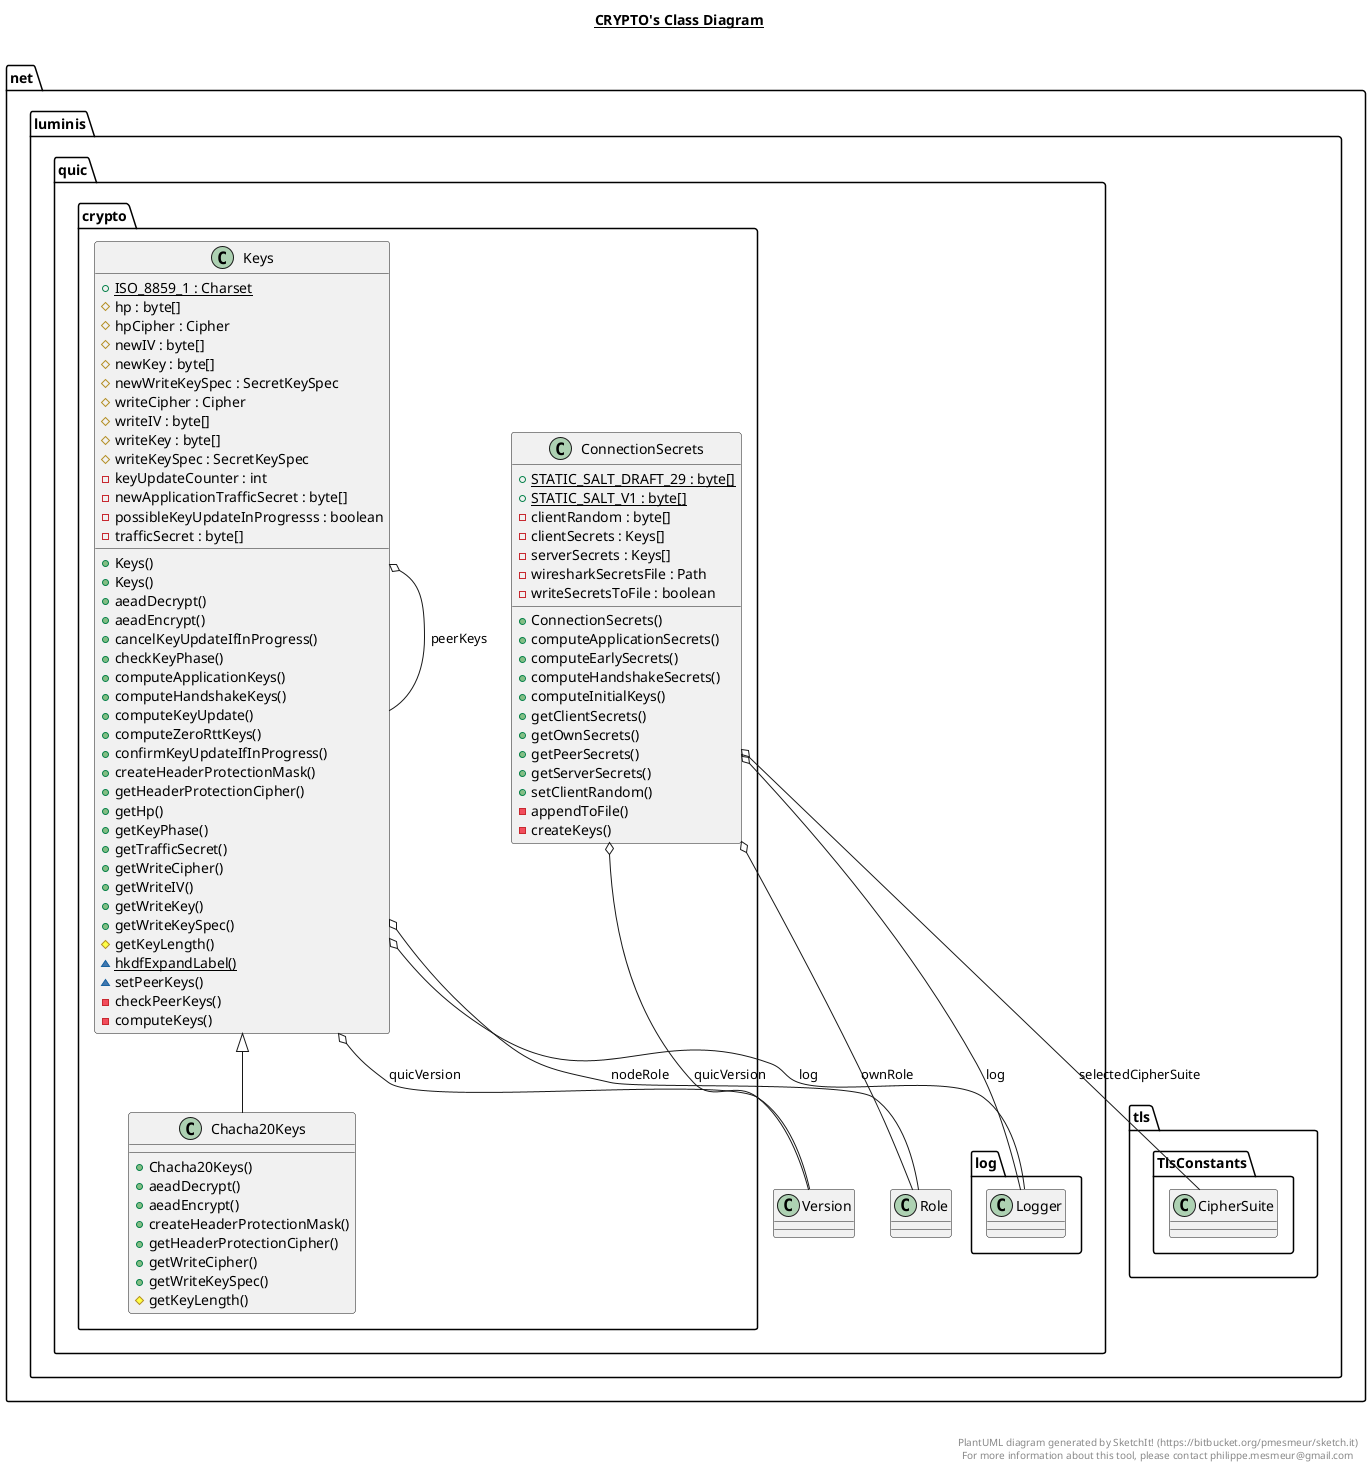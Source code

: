 @startuml

title __CRYPTO's Class Diagram__\n

  namespace net.luminis.quic {
    namespace crypto {
      class net.luminis.quic.crypto.Chacha20Keys {
          + Chacha20Keys()
          + aeadDecrypt()
          + aeadEncrypt()
          + createHeaderProtectionMask()
          + getHeaderProtectionCipher()
          + getWriteCipher()
          + getWriteKeySpec()
          # getKeyLength()
      }
    }
  }
  

  namespace net.luminis.quic {
    namespace crypto {
      class net.luminis.quic.crypto.ConnectionSecrets {
          {static} + STATIC_SALT_DRAFT_29 : byte[]
          {static} + STATIC_SALT_V1 : byte[]
          - clientRandom : byte[]
          - clientSecrets : Keys[]
          - serverSecrets : Keys[]
          - wiresharkSecretsFile : Path
          - writeSecretsToFile : boolean
          + ConnectionSecrets()
          + computeApplicationSecrets()
          + computeEarlySecrets()
          + computeHandshakeSecrets()
          + computeInitialKeys()
          + getClientSecrets()
          + getOwnSecrets()
          + getPeerSecrets()
          + getServerSecrets()
          + setClientRandom()
          - appendToFile()
          - createKeys()
      }
    }
  }
  

  namespace net.luminis.quic {
    namespace crypto {
      class net.luminis.quic.crypto.Keys {
          {static} + ISO_8859_1 : Charset
          # hp : byte[]
          # hpCipher : Cipher
          # newIV : byte[]
          # newKey : byte[]
          # newWriteKeySpec : SecretKeySpec
          # writeCipher : Cipher
          # writeIV : byte[]
          # writeKey : byte[]
          # writeKeySpec : SecretKeySpec
          - keyUpdateCounter : int
          - newApplicationTrafficSecret : byte[]
          - possibleKeyUpdateInProgresss : boolean
          - trafficSecret : byte[]
          + Keys()
          + Keys()
          + aeadDecrypt()
          + aeadEncrypt()
          + cancelKeyUpdateIfInProgress()
          + checkKeyPhase()
          + computeApplicationKeys()
          + computeHandshakeKeys()
          + computeKeyUpdate()
          + computeZeroRttKeys()
          + confirmKeyUpdateIfInProgress()
          + createHeaderProtectionMask()
          + getHeaderProtectionCipher()
          + getHp()
          + getKeyPhase()
          + getTrafficSecret()
          + getWriteCipher()
          + getWriteIV()
          + getWriteKey()
          + getWriteKeySpec()
          # getKeyLength()
          {static} ~ hkdfExpandLabel()
          ~ setPeerKeys()
          - checkPeerKeys()
          - computeKeys()
      }
    }
  }
  

  net.luminis.quic.crypto.Chacha20Keys -up-|> net.luminis.quic.crypto.Keys
  net.luminis.quic.crypto.ConnectionSecrets o-- net.luminis.quic.log.Logger : log
  net.luminis.quic.crypto.ConnectionSecrets o-- net.luminis.quic.Role : ownRole
  net.luminis.quic.crypto.ConnectionSecrets o-- net.luminis.quic.Version : quicVersion
  net.luminis.quic.crypto.ConnectionSecrets o-- net.luminis.tls.TlsConstants.CipherSuite : selectedCipherSuite
  net.luminis.quic.crypto.Keys o-- net.luminis.quic.log.Logger : log
  net.luminis.quic.crypto.Keys o-- net.luminis.quic.Role : nodeRole
  net.luminis.quic.crypto.Keys o-- net.luminis.quic.crypto.Keys : peerKeys
  net.luminis.quic.crypto.Keys o-- net.luminis.quic.Version : quicVersion


right footer


PlantUML diagram generated by SketchIt! (https://bitbucket.org/pmesmeur/sketch.it)
For more information about this tool, please contact philippe.mesmeur@gmail.com
endfooter

@enduml
